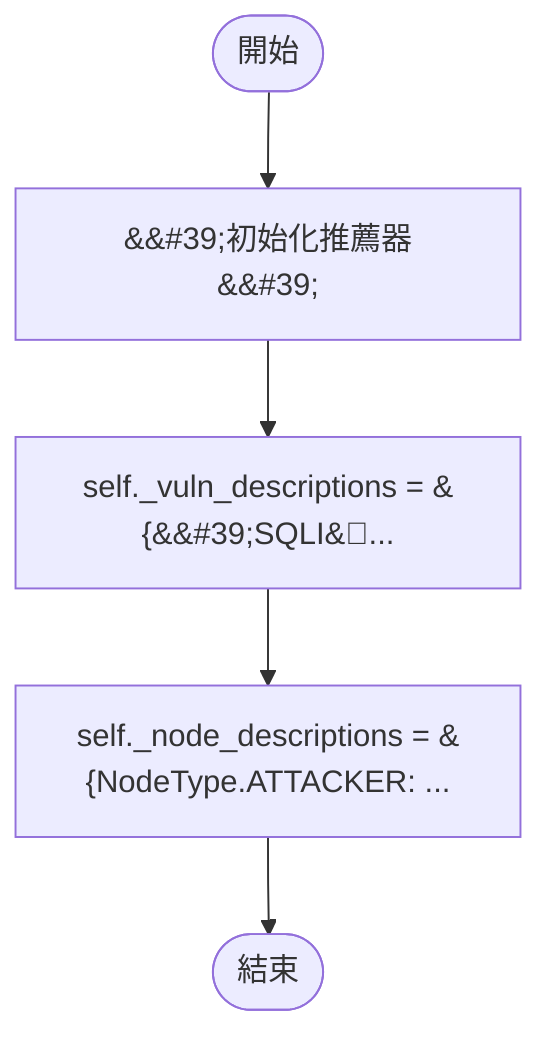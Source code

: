 flowchart TB
    n1([開始])
    n2([結束])
    n3[&amp;&#35;39;初始化推薦器&amp;&#35;39;]
    n4[self._vuln_descriptions = &#123;&amp;&#35;39;SQLI&amp;&#3...]
    n5[self._node_descriptions = &#123;NodeType.ATTACKER: ...]
    n1 --> n3
    n3 --> n4
    n4 --> n5
    n5 --> n2